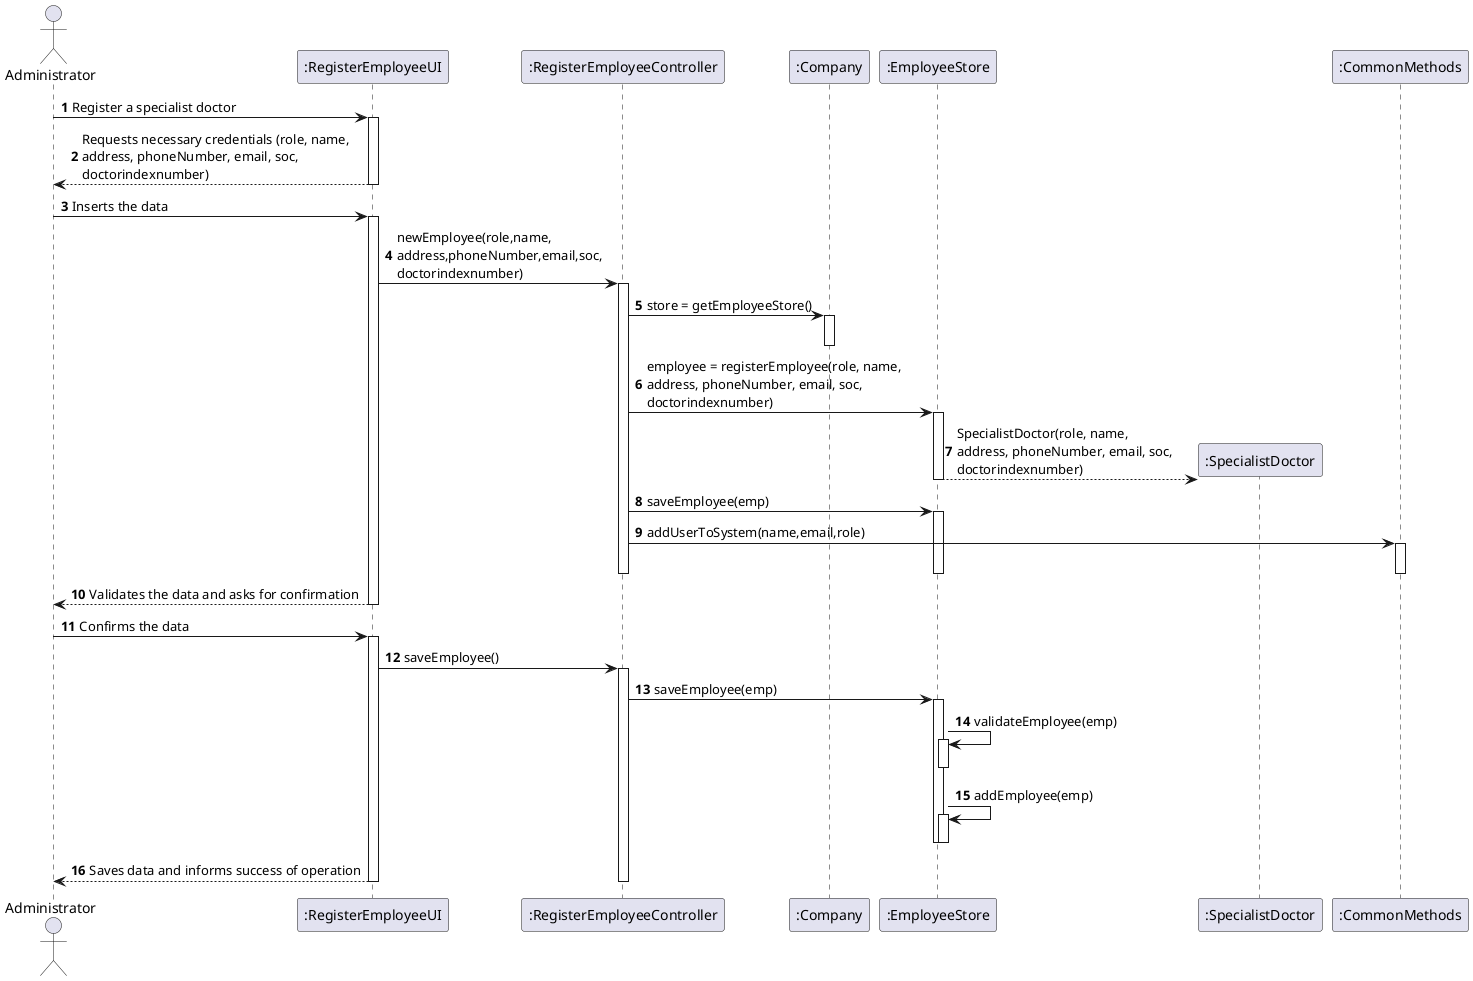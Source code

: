 @startuml
autonumber

actor "Administrator" as ADMIN

participant ":RegisterEmployeeUI" as UI
participant ":RegisterEmployeeController" as CTRL
participant ":Company" as COMP
participant ":EmployeeStore" as EMPS
participant ":SpecialistDoctor" as EMP
participant ":CommonMethods" as CM



ADMIN -> UI : Register a specialist doctor
activate UI
    UI --> ADMIN : Requests necessary credentials (role, name,\naddress, phoneNumber, email, soc, \ndoctorindexnumber)
deactivate UI

ADMIN -> UI : Inserts the data
activate UI
UI -> CTRL : newEmployee(role,name,\naddress,phoneNumber,email,soc, \ndoctorindexnumber)
    activate CTRL
        CTRL -> COMP : store = getEmployeeStore()
        activate COMP
        deactivate COMP
        CTRL -> EMPS : employee = registerEmployee(role, name,\naddress, phoneNumber, email, soc, \ndoctorindexnumber)
                activate EMPS
                    EMPS --> EMP** : SpecialistDoctor(role, name,\naddress, phoneNumber, email, soc, \ndoctorindexnumber)
                deactivate EMPS


                CTRL -> EMPS : saveEmployee(emp)

                activate EMPS
                CTRL -> CM : addUserToSystem(name,email,role)
                                activate CM
                                deactivate CM
                deactivate EMPS
    deactivate CTRL
    UI --> ADMIN : Validates the data and asks for confirmation
deactivate UI

ADMIN -> UI : Confirms the data
activate UI

    UI -> CTRL : saveEmployee()

activate CTRL
    CTRL -> EMPS : saveEmployee(emp)


activate EMPS
    EMPS -> EMPS : validateEmployee(emp)
    activate EMPS
    deactivate EMPS
    EMPS -> EMPS : addEmployee(emp)
    activate EMPS
    deactivate EMPS
deactivate EMPS


UI --> ADMIN : Saves data and informs success of operation
deactivate COMP
deactivate UI
deactivate CTRL

@enduml
